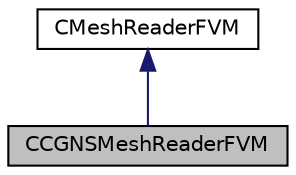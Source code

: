 digraph "CCGNSMeshReaderFVM"
{
 // LATEX_PDF_SIZE
  edge [fontname="Helvetica",fontsize="10",labelfontname="Helvetica",labelfontsize="10"];
  node [fontname="Helvetica",fontsize="10",shape=record];
  Node1 [label="CCGNSMeshReaderFVM",height=0.2,width=0.4,color="black", fillcolor="grey75", style="filled", fontcolor="black",tooltip="Reads a CGNS zone into linear partitions for the finite volume solver (FVM)."];
  Node2 -> Node1 [dir="back",color="midnightblue",fontsize="10",style="solid",fontname="Helvetica"];
  Node2 [label="CMeshReaderFVM",height=0.2,width=0.4,color="black", fillcolor="white", style="filled",URL="$classCMeshReaderFVM.html",tooltip="Base class for the mesh zone readers of the finite volume solver (FVM)."];
}
